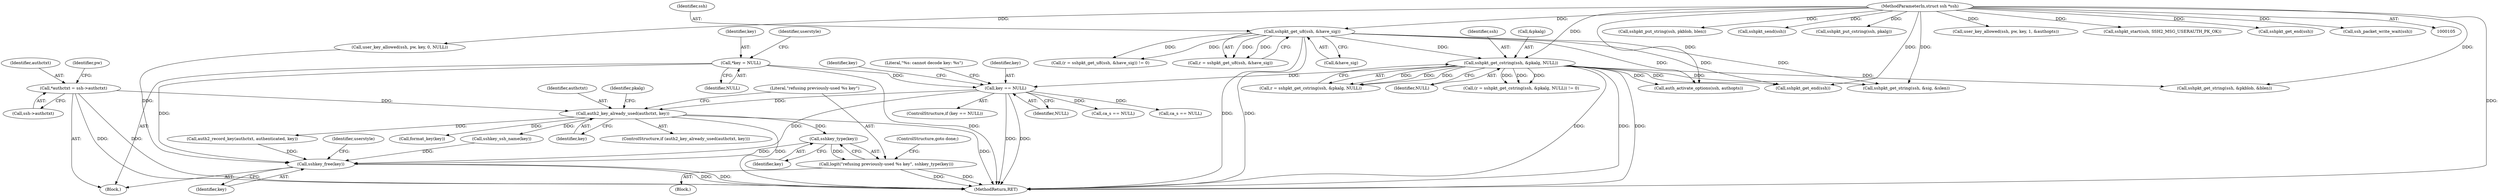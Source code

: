 digraph "0_src_779974d35b4859c07bc3cb8a12c74b43b0a7d1e0_1@pointer" {
"1000281" [label="(Call,sshkey_type(key))"];
"1000275" [label="(Call,auth2_key_already_used(authctxt, key))"];
"1000109" [label="(Call,*authctxt = ssh->authctxt)"];
"1000231" [label="(Call,key == NULL)"];
"1000122" [label="(Call,*key = NULL)"];
"1000178" [label="(Call,sshpkt_get_cstring(ssh, &pkalg, NULL))"];
"1000169" [label="(Call,sshpkt_get_u8(ssh, &have_sig))"];
"1000106" [label="(MethodParameterIn,struct ssh *ssh)"];
"1000279" [label="(Call,logit(\"refusing previously-used %s key\", sshkey_type(key)))"];
"1000655" [label="(Call,sshkey_free(key))"];
"1000275" [label="(Call,auth2_key_already_used(authctxt, key))"];
"1000123" [label="(Identifier,key)"];
"1000167" [label="(Call,r = sshpkt_get_u8(ssh, &have_sig))"];
"1000574" [label="(Call,user_key_allowed(ssh, pw, key, 0, NULL))"];
"1000182" [label="(Identifier,NULL)"];
"1000656" [label="(Identifier,key)"];
"1000179" [label="(Identifier,ssh)"];
"1000243" [label="(Identifier,key)"];
"1000169" [label="(Call,sshpkt_get_u8(ssh, &have_sig))"];
"1000276" [label="(Identifier,authctxt)"];
"1000233" [label="(Identifier,NULL)"];
"1000111" [label="(Call,ssh->authctxt)"];
"1000564" [label="(Call,sshpkt_get_end(ssh))"];
"1000602" [label="(Call,sshpkt_put_string(ssh, pkblob, blen))"];
"1000283" [label="(ControlStructure,goto done;)"];
"1000611" [label="(Call,sshpkt_send(ssh))"];
"1000175" [label="(Call,(r = sshpkt_get_cstring(ssh, &pkalg, NULL)) != 0)"];
"1000669" [label="(MethodReturn,RET)"];
"1000106" [label="(MethodParameterIn,struct ssh *ssh)"];
"1000340" [label="(Call,sshpkt_get_string(ssh, &sig, &slen))"];
"1000302" [label="(Call,format_key(key))"];
"1000324" [label="(Call,ca_s == NULL)"];
"1000171" [label="(Call,&have_sig)"];
"1000231" [label="(Call,key == NULL)"];
"1000594" [label="(Call,sshpkt_put_cstring(ssh, pkalg))"];
"1000176" [label="(Call,r = sshpkt_get_cstring(ssh, &pkalg, NULL))"];
"1000279" [label="(Call,logit(\"refusing previously-used %s key\", sshkey_type(key)))"];
"1000166" [label="(Call,(r = sshpkt_get_u8(ssh, &have_sig)) != 0)"];
"1000128" [label="(Identifier,userstyle)"];
"1000637" [label="(Call,auth_activate_options(ssh, authopts))"];
"1000549" [label="(Call,ca_s == NULL)"];
"1000187" [label="(Call,sshpkt_get_string(ssh, &pkblob, &blen))"];
"1000110" [label="(Identifier,authctxt)"];
"1000498" [label="(Call,user_key_allowed(ssh, pw, key, 1, &authopts))"];
"1000230" [label="(ControlStructure,if (key == NULL))"];
"1000109" [label="(Call,*authctxt = ssh->authctxt)"];
"1000537" [label="(Call,auth2_record_key(authctxt, authenticated, key))"];
"1000122" [label="(Call,*key = NULL)"];
"1000278" [label="(Block,)"];
"1000282" [label="(Identifier,key)"];
"1000277" [label="(Identifier,key)"];
"1000287" [label="(Identifier,pkalg)"];
"1000170" [label="(Identifier,ssh)"];
"1000586" [label="(Call,sshpkt_start(ssh, SSH2_MSG_USERAUTH_PK_OK))"];
"1000180" [label="(Call,&pkalg)"];
"1000297" [label="(Call,sshkey_ssh_name(key))"];
"1000178" [label="(Call,sshpkt_get_cstring(ssh, &pkalg, NULL))"];
"1000350" [label="(Call,sshpkt_get_end(ssh))"];
"1000655" [label="(Call,sshkey_free(key))"];
"1000116" [label="(Identifier,pw)"];
"1000107" [label="(Block,)"];
"1000236" [label="(Literal,\"%s: cannot decode key: %s\")"];
"1000617" [label="(Call,ssh_packet_write_wait(ssh))"];
"1000658" [label="(Identifier,userstyle)"];
"1000232" [label="(Identifier,key)"];
"1000274" [label="(ControlStructure,if (auth2_key_already_used(authctxt, key)))"];
"1000281" [label="(Call,sshkey_type(key))"];
"1000280" [label="(Literal,\"refusing previously-used %s key\")"];
"1000124" [label="(Identifier,NULL)"];
"1000281" -> "1000279"  [label="AST: "];
"1000281" -> "1000282"  [label="CFG: "];
"1000282" -> "1000281"  [label="AST: "];
"1000279" -> "1000281"  [label="CFG: "];
"1000281" -> "1000279"  [label="DDG: "];
"1000275" -> "1000281"  [label="DDG: "];
"1000281" -> "1000655"  [label="DDG: "];
"1000275" -> "1000274"  [label="AST: "];
"1000275" -> "1000277"  [label="CFG: "];
"1000276" -> "1000275"  [label="AST: "];
"1000277" -> "1000275"  [label="AST: "];
"1000280" -> "1000275"  [label="CFG: "];
"1000287" -> "1000275"  [label="CFG: "];
"1000275" -> "1000669"  [label="DDG: "];
"1000275" -> "1000669"  [label="DDG: "];
"1000109" -> "1000275"  [label="DDG: "];
"1000231" -> "1000275"  [label="DDG: "];
"1000275" -> "1000297"  [label="DDG: "];
"1000275" -> "1000302"  [label="DDG: "];
"1000275" -> "1000537"  [label="DDG: "];
"1000109" -> "1000107"  [label="AST: "];
"1000109" -> "1000111"  [label="CFG: "];
"1000110" -> "1000109"  [label="AST: "];
"1000111" -> "1000109"  [label="AST: "];
"1000116" -> "1000109"  [label="CFG: "];
"1000109" -> "1000669"  [label="DDG: "];
"1000109" -> "1000669"  [label="DDG: "];
"1000231" -> "1000230"  [label="AST: "];
"1000231" -> "1000233"  [label="CFG: "];
"1000232" -> "1000231"  [label="AST: "];
"1000233" -> "1000231"  [label="AST: "];
"1000236" -> "1000231"  [label="CFG: "];
"1000243" -> "1000231"  [label="CFG: "];
"1000231" -> "1000669"  [label="DDG: "];
"1000231" -> "1000669"  [label="DDG: "];
"1000122" -> "1000231"  [label="DDG: "];
"1000178" -> "1000231"  [label="DDG: "];
"1000231" -> "1000324"  [label="DDG: "];
"1000231" -> "1000549"  [label="DDG: "];
"1000231" -> "1000655"  [label="DDG: "];
"1000122" -> "1000107"  [label="AST: "];
"1000122" -> "1000124"  [label="CFG: "];
"1000123" -> "1000122"  [label="AST: "];
"1000124" -> "1000122"  [label="AST: "];
"1000128" -> "1000122"  [label="CFG: "];
"1000122" -> "1000669"  [label="DDG: "];
"1000122" -> "1000655"  [label="DDG: "];
"1000178" -> "1000176"  [label="AST: "];
"1000178" -> "1000182"  [label="CFG: "];
"1000179" -> "1000178"  [label="AST: "];
"1000180" -> "1000178"  [label="AST: "];
"1000182" -> "1000178"  [label="AST: "];
"1000176" -> "1000178"  [label="CFG: "];
"1000178" -> "1000669"  [label="DDG: "];
"1000178" -> "1000669"  [label="DDG: "];
"1000178" -> "1000669"  [label="DDG: "];
"1000178" -> "1000175"  [label="DDG: "];
"1000178" -> "1000175"  [label="DDG: "];
"1000178" -> "1000175"  [label="DDG: "];
"1000178" -> "1000176"  [label="DDG: "];
"1000178" -> "1000176"  [label="DDG: "];
"1000178" -> "1000176"  [label="DDG: "];
"1000169" -> "1000178"  [label="DDG: "];
"1000106" -> "1000178"  [label="DDG: "];
"1000178" -> "1000187"  [label="DDG: "];
"1000178" -> "1000340"  [label="DDG: "];
"1000178" -> "1000564"  [label="DDG: "];
"1000178" -> "1000637"  [label="DDG: "];
"1000169" -> "1000167"  [label="AST: "];
"1000169" -> "1000171"  [label="CFG: "];
"1000170" -> "1000169"  [label="AST: "];
"1000171" -> "1000169"  [label="AST: "];
"1000167" -> "1000169"  [label="CFG: "];
"1000169" -> "1000669"  [label="DDG: "];
"1000169" -> "1000669"  [label="DDG: "];
"1000169" -> "1000166"  [label="DDG: "];
"1000169" -> "1000166"  [label="DDG: "];
"1000169" -> "1000167"  [label="DDG: "];
"1000169" -> "1000167"  [label="DDG: "];
"1000106" -> "1000169"  [label="DDG: "];
"1000169" -> "1000340"  [label="DDG: "];
"1000169" -> "1000564"  [label="DDG: "];
"1000169" -> "1000637"  [label="DDG: "];
"1000106" -> "1000105"  [label="AST: "];
"1000106" -> "1000669"  [label="DDG: "];
"1000106" -> "1000187"  [label="DDG: "];
"1000106" -> "1000340"  [label="DDG: "];
"1000106" -> "1000350"  [label="DDG: "];
"1000106" -> "1000498"  [label="DDG: "];
"1000106" -> "1000564"  [label="DDG: "];
"1000106" -> "1000574"  [label="DDG: "];
"1000106" -> "1000586"  [label="DDG: "];
"1000106" -> "1000594"  [label="DDG: "];
"1000106" -> "1000602"  [label="DDG: "];
"1000106" -> "1000611"  [label="DDG: "];
"1000106" -> "1000617"  [label="DDG: "];
"1000106" -> "1000637"  [label="DDG: "];
"1000279" -> "1000278"  [label="AST: "];
"1000280" -> "1000279"  [label="AST: "];
"1000283" -> "1000279"  [label="CFG: "];
"1000279" -> "1000669"  [label="DDG: "];
"1000279" -> "1000669"  [label="DDG: "];
"1000655" -> "1000107"  [label="AST: "];
"1000655" -> "1000656"  [label="CFG: "];
"1000656" -> "1000655"  [label="AST: "];
"1000658" -> "1000655"  [label="CFG: "];
"1000655" -> "1000669"  [label="DDG: "];
"1000655" -> "1000669"  [label="DDG: "];
"1000537" -> "1000655"  [label="DDG: "];
"1000297" -> "1000655"  [label="DDG: "];
"1000574" -> "1000655"  [label="DDG: "];
}
